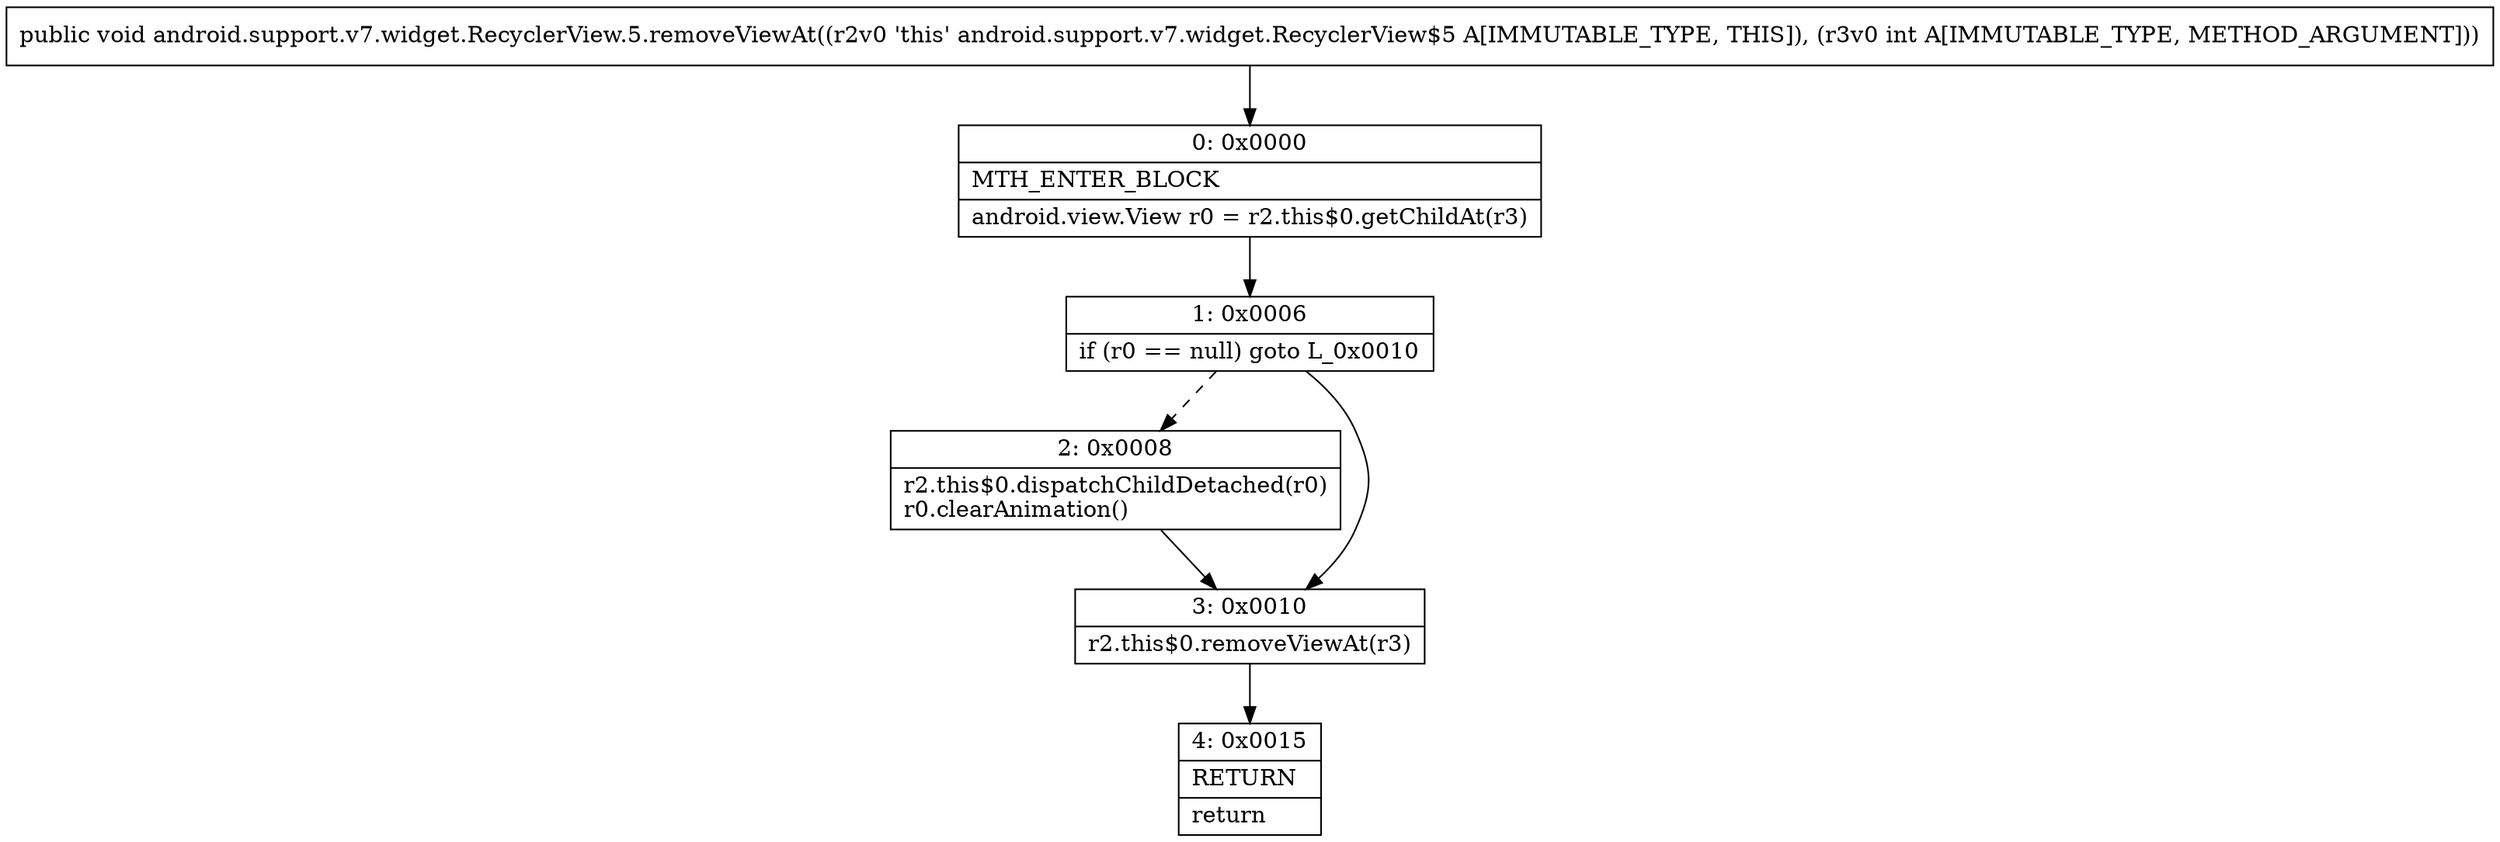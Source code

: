 digraph "CFG forandroid.support.v7.widget.RecyclerView.5.removeViewAt(I)V" {
Node_0 [shape=record,label="{0\:\ 0x0000|MTH_ENTER_BLOCK\l|android.view.View r0 = r2.this$0.getChildAt(r3)\l}"];
Node_1 [shape=record,label="{1\:\ 0x0006|if (r0 == null) goto L_0x0010\l}"];
Node_2 [shape=record,label="{2\:\ 0x0008|r2.this$0.dispatchChildDetached(r0)\lr0.clearAnimation()\l}"];
Node_3 [shape=record,label="{3\:\ 0x0010|r2.this$0.removeViewAt(r3)\l}"];
Node_4 [shape=record,label="{4\:\ 0x0015|RETURN\l|return\l}"];
MethodNode[shape=record,label="{public void android.support.v7.widget.RecyclerView.5.removeViewAt((r2v0 'this' android.support.v7.widget.RecyclerView$5 A[IMMUTABLE_TYPE, THIS]), (r3v0 int A[IMMUTABLE_TYPE, METHOD_ARGUMENT])) }"];
MethodNode -> Node_0;
Node_0 -> Node_1;
Node_1 -> Node_2[style=dashed];
Node_1 -> Node_3;
Node_2 -> Node_3;
Node_3 -> Node_4;
}

